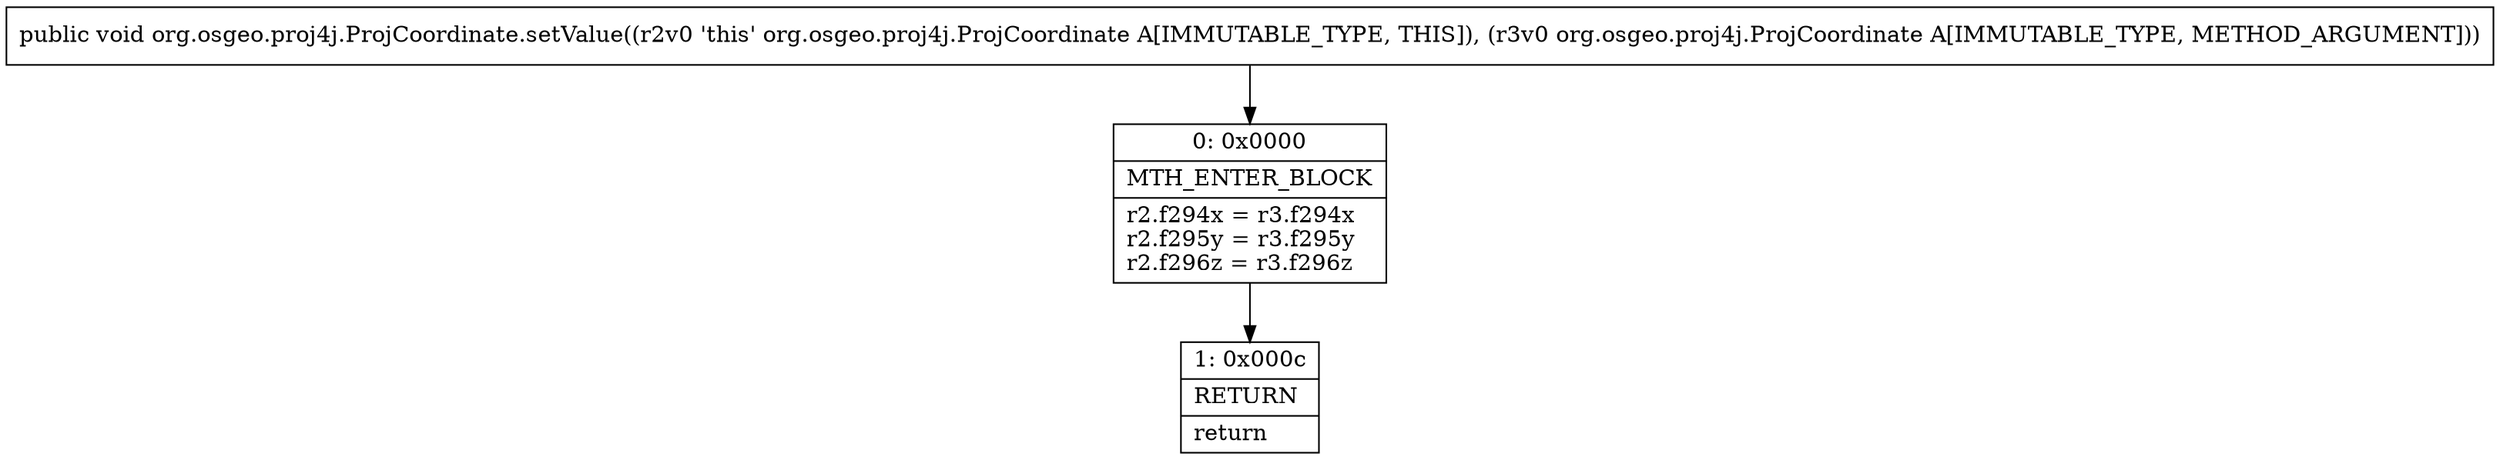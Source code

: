 digraph "CFG fororg.osgeo.proj4j.ProjCoordinate.setValue(Lorg\/osgeo\/proj4j\/ProjCoordinate;)V" {
Node_0 [shape=record,label="{0\:\ 0x0000|MTH_ENTER_BLOCK\l|r2.f294x = r3.f294x\lr2.f295y = r3.f295y\lr2.f296z = r3.f296z\l}"];
Node_1 [shape=record,label="{1\:\ 0x000c|RETURN\l|return\l}"];
MethodNode[shape=record,label="{public void org.osgeo.proj4j.ProjCoordinate.setValue((r2v0 'this' org.osgeo.proj4j.ProjCoordinate A[IMMUTABLE_TYPE, THIS]), (r3v0 org.osgeo.proj4j.ProjCoordinate A[IMMUTABLE_TYPE, METHOD_ARGUMENT])) }"];
MethodNode -> Node_0;
Node_0 -> Node_1;
}

